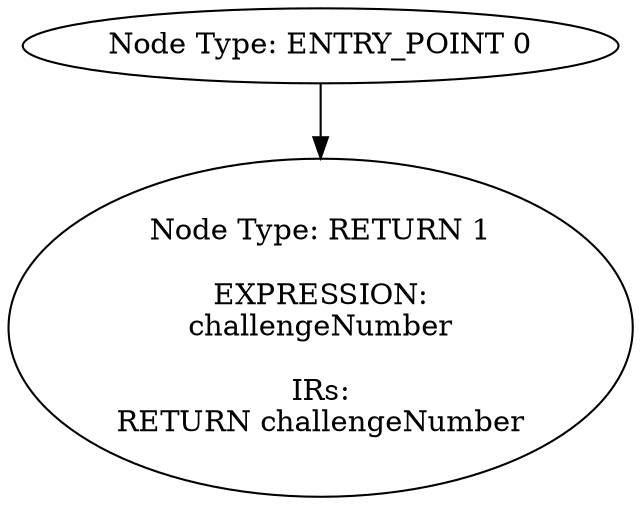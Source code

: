 digraph{
0[label="Node Type: ENTRY_POINT 0
"];
0->1;
1[label="Node Type: RETURN 1

EXPRESSION:
challengeNumber

IRs:
RETURN challengeNumber"];
}
